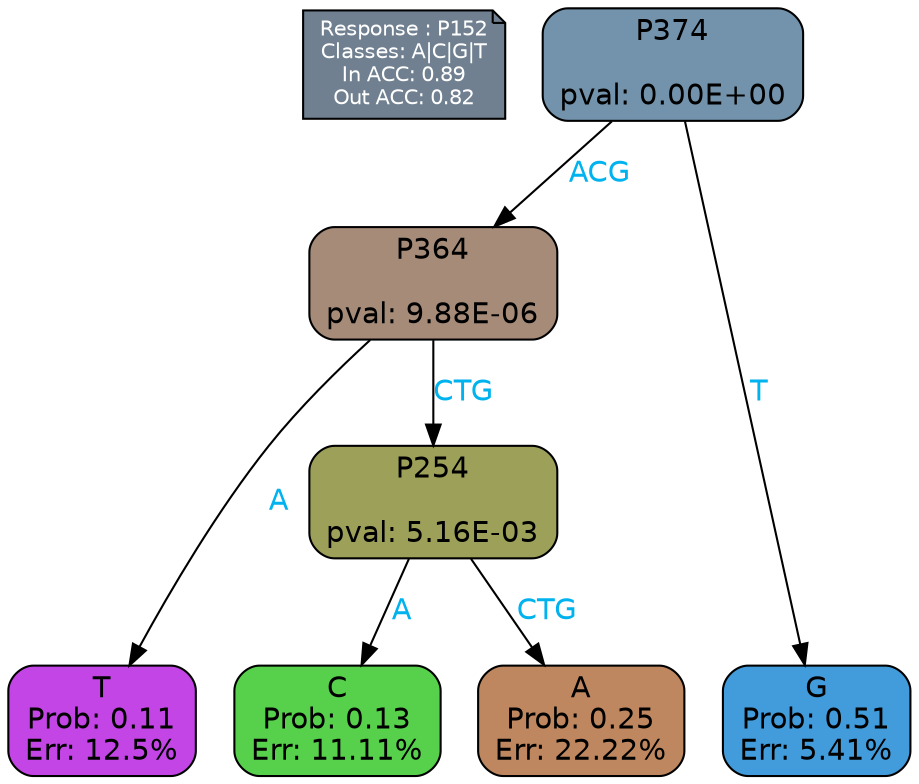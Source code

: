 digraph Tree {
node [shape=box, style="filled, rounded", color="black", fontname=helvetica] ;
graph [ranksep=equally, splines=polylines, bgcolor=transparent, dpi=600] ;
edge [fontname=helvetica] ;
LEGEND [label="Response : P152
Classes: A|C|G|T
In ACC: 0.89
Out ACC: 0.82
",shape=note,align=left,style=filled,fillcolor="slategray",fontcolor="white",fontsize=10];1 [label="P374

pval: 0.00E+00", fillcolor="#7293ab"] ;
2 [label="P364

pval: 9.88E-06", fillcolor="#a58b78"] ;
3 [label="T
Prob: 0.11
Err: 12.5%", fillcolor="#c345e5"] ;
4 [label="P254

pval: 5.16E-03", fillcolor="#9ca058"] ;
5 [label="C
Prob: 0.13
Err: 11.11%", fillcolor="#57d14c"] ;
6 [label="A
Prob: 0.25
Err: 22.22%", fillcolor="#be875f"] ;
7 [label="G
Prob: 0.51
Err: 5.41%", fillcolor="#429bdb"] ;
1 -> 2 [label="ACG",fontcolor=deepskyblue2] ;
1 -> 7 [label="T",fontcolor=deepskyblue2] ;
2 -> 3 [label="A",fontcolor=deepskyblue2] ;
2 -> 4 [label="CTG",fontcolor=deepskyblue2] ;
4 -> 5 [label="A",fontcolor=deepskyblue2] ;
4 -> 6 [label="CTG",fontcolor=deepskyblue2] ;
{rank = same; 3;5;6;7;}{rank = same; LEGEND;1;}}